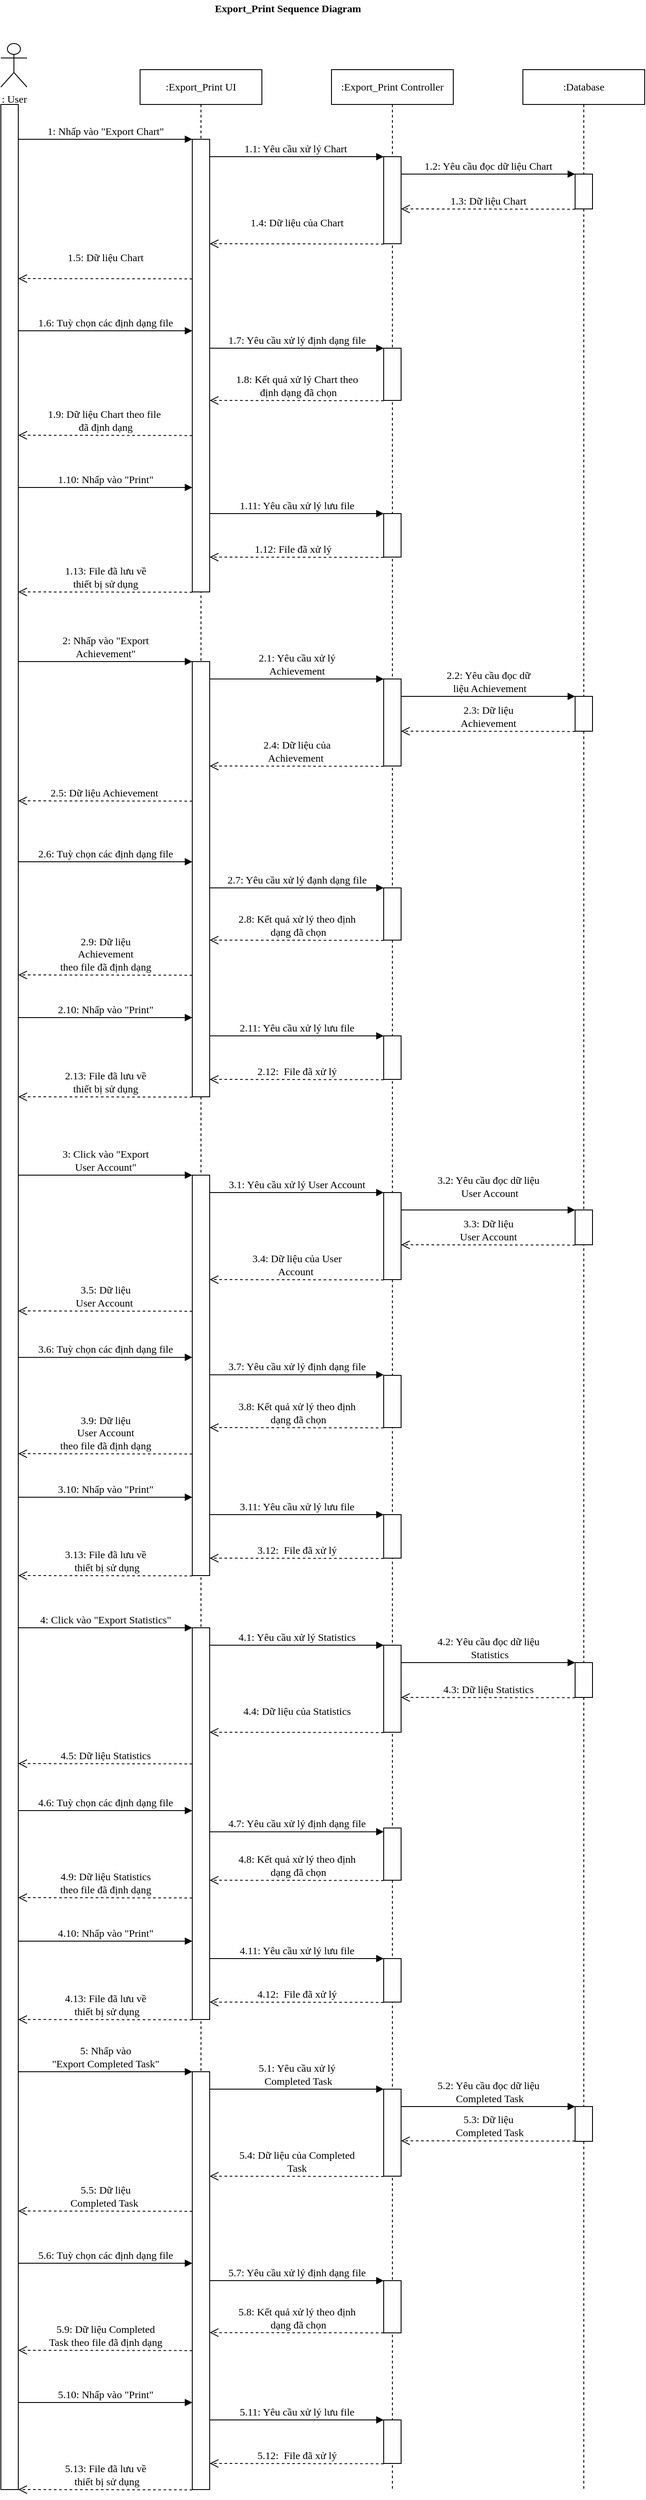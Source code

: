 <mxfile version="13.10.4" type="device"><diagram id="uGGQkLUvB1aczcs-LY8W" name="Page-1"><mxGraphModel dx="738" dy="508" grid="1" gridSize="10" guides="1" tooltips="1" connect="1" arrows="1" fold="1" page="1" pageScale="1" pageWidth="827" pageHeight="1169" math="0" shadow="0"><root><mxCell id="0"/><mxCell id="1" parent="0"/><mxCell id="Gk3fSNOvzbXeXXvfIKhm-4" value=":Export_Print Controller" style="shape=umlLifeline;perimeter=lifelinePerimeter;whiteSpace=wrap;html=1;container=1;collapsible=0;recursiveResize=0;outlineConnect=0;fontFamily=Verdana;fontSize=12;" parent="1" vertex="1"><mxGeometry x="520" y="80" width="140" height="2780" as="geometry"/></mxCell><mxCell id="Gk3fSNOvzbXeXXvfIKhm-144" value="" style="html=1;points=[];perimeter=orthogonalPerimeter;fontFamily=Verdana;fontSize=12;" parent="Gk3fSNOvzbXeXXvfIKhm-4" vertex="1"><mxGeometry x="60" y="320" width="20" height="60" as="geometry"/></mxCell><mxCell id="Gk3fSNOvzbXeXXvfIKhm-149" value="" style="html=1;points=[];perimeter=orthogonalPerimeter;fontFamily=Verdana;fontSize=12;" parent="Gk3fSNOvzbXeXXvfIKhm-4" vertex="1"><mxGeometry x="60" y="510" width="20" height="50" as="geometry"/></mxCell><mxCell id="Gk3fSNOvzbXeXXvfIKhm-164" value="" style="html=1;points=[];perimeter=orthogonalPerimeter;fontFamily=Verdana;fontSize=12;" parent="Gk3fSNOvzbXeXXvfIKhm-4" vertex="1"><mxGeometry x="60" y="1110" width="20" height="50" as="geometry"/></mxCell><mxCell id="Gk3fSNOvzbXeXXvfIKhm-165" value="" style="html=1;points=[];perimeter=orthogonalPerimeter;fontFamily=Verdana;fontSize=12;" parent="Gk3fSNOvzbXeXXvfIKhm-4" vertex="1"><mxGeometry x="60" y="940" width="20" height="60" as="geometry"/></mxCell><mxCell id="Gk3fSNOvzbXeXXvfIKhm-167" value="" style="html=1;points=[];perimeter=orthogonalPerimeter;fontFamily=Verdana;fontSize=12;" parent="Gk3fSNOvzbXeXXvfIKhm-4" vertex="1"><mxGeometry x="60" y="1500" width="20" height="60" as="geometry"/></mxCell><mxCell id="Gk3fSNOvzbXeXXvfIKhm-175" value="" style="html=1;points=[];perimeter=orthogonalPerimeter;fontFamily=Verdana;fontSize=12;" parent="Gk3fSNOvzbXeXXvfIKhm-4" vertex="1"><mxGeometry x="60" y="1660" width="20" height="50" as="geometry"/></mxCell><mxCell id="Gk3fSNOvzbXeXXvfIKhm-181" value="" style="html=1;points=[];perimeter=orthogonalPerimeter;fontFamily=Verdana;fontSize=12;" parent="Gk3fSNOvzbXeXXvfIKhm-4" vertex="1"><mxGeometry x="60" y="2020" width="20" height="60" as="geometry"/></mxCell><mxCell id="Gk3fSNOvzbXeXXvfIKhm-186" value="" style="html=1;points=[];perimeter=orthogonalPerimeter;fontFamily=Verdana;fontSize=12;" parent="Gk3fSNOvzbXeXXvfIKhm-4" vertex="1"><mxGeometry x="60" y="2170" width="20" height="50" as="geometry"/></mxCell><mxCell id="Gk3fSNOvzbXeXXvfIKhm-193" value="" style="html=1;points=[];perimeter=orthogonalPerimeter;fontFamily=Verdana;fontSize=12;" parent="Gk3fSNOvzbXeXXvfIKhm-4" vertex="1"><mxGeometry x="60" y="2540" width="20" height="60" as="geometry"/></mxCell><mxCell id="Gk3fSNOvzbXeXXvfIKhm-198" value="" style="html=1;points=[];perimeter=orthogonalPerimeter;fontFamily=Verdana;fontSize=12;" parent="Gk3fSNOvzbXeXXvfIKhm-4" vertex="1"><mxGeometry x="60" y="2700" width="20" height="50" as="geometry"/></mxCell><mxCell id="Gk3fSNOvzbXeXXvfIKhm-15" value="" style="html=1;points=[];perimeter=orthogonalPerimeter;fontFamily=Verdana;fontSize=12;" parent="Gk3fSNOvzbXeXXvfIKhm-4" vertex="1"><mxGeometry x="60" y="100" width="20" height="100" as="geometry"/></mxCell><mxCell id="Gk3fSNOvzbXeXXvfIKhm-28" value="" style="html=1;points=[];perimeter=orthogonalPerimeter;fontFamily=Verdana;fontSize=12;" parent="Gk3fSNOvzbXeXXvfIKhm-4" vertex="1"><mxGeometry x="60" y="700" width="20" height="100" as="geometry"/></mxCell><mxCell id="Gk3fSNOvzbXeXXvfIKhm-106" value="" style="html=1;points=[];perimeter=orthogonalPerimeter;fontFamily=Verdana;fontSize=12;" parent="Gk3fSNOvzbXeXXvfIKhm-4" vertex="1"><mxGeometry x="60" y="1290" width="20" height="100" as="geometry"/></mxCell><mxCell id="Gk3fSNOvzbXeXXvfIKhm-116" value="" style="html=1;points=[];perimeter=orthogonalPerimeter;fontFamily=Verdana;fontSize=12;" parent="Gk3fSNOvzbXeXXvfIKhm-4" vertex="1"><mxGeometry x="60" y="1810" width="20" height="100" as="geometry"/></mxCell><mxCell id="Gk3fSNOvzbXeXXvfIKhm-126" value="" style="html=1;points=[];perimeter=orthogonalPerimeter;fontFamily=Verdana;fontSize=12;" parent="Gk3fSNOvzbXeXXvfIKhm-4" vertex="1"><mxGeometry x="60" y="2320" width="20" height="100" as="geometry"/></mxCell><mxCell id="Gk3fSNOvzbXeXXvfIKhm-5" value="" style="html=1;points=[];perimeter=orthogonalPerimeter;fontFamily=Verdana;fontSize=12;" parent="1" vertex="1"><mxGeometry x="140" y="120" width="20" height="2740" as="geometry"/></mxCell><mxCell id="Gk3fSNOvzbXeXXvfIKhm-6" value=": User" style="shape=umlActor;verticalLabelPosition=bottom;verticalAlign=top;html=1;fontFamily=Verdana;fontSize=12;" parent="1" vertex="1"><mxGeometry x="140" y="50" width="30" height="50" as="geometry"/></mxCell><mxCell id="Gk3fSNOvzbXeXXvfIKhm-7" value=":Export_Print UI" style="shape=umlLifeline;perimeter=lifelinePerimeter;whiteSpace=wrap;html=1;container=1;collapsible=0;recursiveResize=0;outlineConnect=0;fontFamily=Verdana;fontSize=12;" parent="1" vertex="1"><mxGeometry x="300" y="80" width="140" height="2780" as="geometry"/></mxCell><mxCell id="Gk3fSNOvzbXeXXvfIKhm-166" value="" style="group;fontFamily=Verdana;fontSize=12;" parent="Gk3fSNOvzbXeXXvfIKhm-7" vertex="1" connectable="0"><mxGeometry x="-150" y="2300" width="720" height="160" as="geometry"/></mxCell><mxCell id="Gk3fSNOvzbXeXXvfIKhm-119" value="5: Nhấp vào &lt;br style=&quot;font-size: 12px;&quot;&gt;&quot;Export Completed Task&quot;" style="html=1;verticalAlign=bottom;endArrow=block;fontFamily=Verdana;fontSize=12;" parent="Gk3fSNOvzbXeXXvfIKhm-166" edge="1"><mxGeometry x="10" width="80" as="geometry"><mxPoint x="10" as="sourcePoint"/><mxPoint x="210" as="targetPoint"/></mxGeometry></mxCell><mxCell id="Gk3fSNOvzbXeXXvfIKhm-120" value="5.1: Yêu cầu xử lý&lt;br style=&quot;font-size: 12px;&quot;&gt;&amp;nbsp;Completed Task" style="html=1;verticalAlign=bottom;endArrow=block;fontFamily=Verdana;fontSize=12;" parent="Gk3fSNOvzbXeXXvfIKhm-166" edge="1"><mxGeometry x="-10" width="80" as="geometry"><mxPoint x="230" y="20" as="sourcePoint"/><mxPoint x="430" y="20" as="targetPoint"/></mxGeometry></mxCell><mxCell id="Gk3fSNOvzbXeXXvfIKhm-121" value="5.2: Yêu cầu&amp;nbsp;đọc dữ liệu&lt;br style=&quot;font-size: 12px;&quot;&gt;&amp;nbsp;Completed Task" style="html=1;verticalAlign=bottom;endArrow=block;fontFamily=Verdana;fontSize=12;" parent="Gk3fSNOvzbXeXXvfIKhm-166" edge="1"><mxGeometry x="-30" width="80" as="geometry"><mxPoint x="450" y="40" as="sourcePoint"/><mxPoint x="650" y="40" as="targetPoint"/></mxGeometry></mxCell><mxCell id="Gk3fSNOvzbXeXXvfIKhm-122" value="5.3: Dữ liệu&lt;br style=&quot;font-size: 12px&quot;&gt;&amp;nbsp;Completed Task" style="html=1;verticalAlign=bottom;endArrow=open;dashed=1;endSize=8;fontFamily=Verdana;fontSize=12;" parent="Gk3fSNOvzbXeXXvfIKhm-166" edge="1"><mxGeometry x="-30" y="0.66" as="geometry"><mxPoint x="650" y="79.66" as="sourcePoint"/><mxPoint x="450" y="79.33" as="targetPoint"/><Array as="points"/></mxGeometry></mxCell><mxCell id="Gk3fSNOvzbXeXXvfIKhm-123" value="5.4: Dữ liệu của Completed&lt;br style=&quot;font-size: 12px&quot;&gt;&amp;nbsp;Task&amp;nbsp;" style="html=1;verticalAlign=bottom;endArrow=open;dashed=1;endSize=8;fontFamily=Verdana;fontSize=12;" parent="Gk3fSNOvzbXeXXvfIKhm-166" edge="1"><mxGeometry x="-10" as="geometry"><mxPoint x="430" y="120.33" as="sourcePoint"/><mxPoint x="230" y="120" as="targetPoint"/><Array as="points"/></mxGeometry></mxCell><mxCell id="Gk3fSNOvzbXeXXvfIKhm-124" value="5.5: Dữ liệu &lt;br style=&quot;font-size: 12px&quot;&gt;Completed Task&amp;nbsp;" style="html=1;verticalAlign=bottom;endArrow=open;dashed=1;endSize=8;fontFamily=Verdana;fontSize=12;" parent="Gk3fSNOvzbXeXXvfIKhm-166" edge="1"><mxGeometry x="10" y="7.283e-14" as="geometry"><mxPoint x="210" y="160.33" as="sourcePoint"/><mxPoint x="10" y="160.0" as="targetPoint"/><Array as="points"/></mxGeometry></mxCell><mxCell id="Gk3fSNOvzbXeXXvfIKhm-125" value="" style="html=1;points=[];perimeter=orthogonalPerimeter;fontFamily=Verdana;fontSize=12;" parent="Gk3fSNOvzbXeXXvfIKhm-7" vertex="1"><mxGeometry x="60" y="2300" width="20" height="480" as="geometry"/></mxCell><mxCell id="Gk3fSNOvzbXeXXvfIKhm-14" value="" style="html=1;points=[];perimeter=orthogonalPerimeter;fontFamily=Verdana;fontSize=12;" parent="Gk3fSNOvzbXeXXvfIKhm-7" vertex="1"><mxGeometry x="60" y="80" width="20" height="520" as="geometry"/></mxCell><mxCell id="Gk3fSNOvzbXeXXvfIKhm-27" value="" style="html=1;points=[];perimeter=orthogonalPerimeter;fontFamily=Verdana;fontSize=12;" parent="Gk3fSNOvzbXeXXvfIKhm-7" vertex="1"><mxGeometry x="60" y="680" width="20" height="500" as="geometry"/></mxCell><mxCell id="Gk3fSNOvzbXeXXvfIKhm-8" value=":Database" style="shape=umlLifeline;perimeter=lifelinePerimeter;whiteSpace=wrap;html=1;container=1;collapsible=0;recursiveResize=0;outlineConnect=0;fontFamily=Verdana;fontSize=12;" parent="1" vertex="1"><mxGeometry x="740" y="80" width="140" height="2780" as="geometry"/></mxCell><mxCell id="Gk3fSNOvzbXeXXvfIKhm-127" value="" style="html=1;points=[];perimeter=orthogonalPerimeter;fontFamily=Verdana;fontSize=12;" parent="Gk3fSNOvzbXeXXvfIKhm-8" vertex="1"><mxGeometry x="60" y="2340" width="20" height="40" as="geometry"/></mxCell><mxCell id="Gk3fSNOvzbXeXXvfIKhm-18" value="" style="html=1;points=[];perimeter=orthogonalPerimeter;fontFamily=Verdana;fontSize=12;" parent="Gk3fSNOvzbXeXXvfIKhm-8" vertex="1"><mxGeometry x="60" y="120" width="20" height="40" as="geometry"/></mxCell><mxCell id="Gk3fSNOvzbXeXXvfIKhm-31" value="" style="html=1;points=[];perimeter=orthogonalPerimeter;fontFamily=Verdana;fontSize=12;" parent="Gk3fSNOvzbXeXXvfIKhm-8" vertex="1"><mxGeometry x="60" y="720" width="20" height="40" as="geometry"/></mxCell><mxCell id="Gk3fSNOvzbXeXXvfIKhm-107" value="" style="html=1;points=[];perimeter=orthogonalPerimeter;fontFamily=Verdana;fontSize=12;" parent="Gk3fSNOvzbXeXXvfIKhm-8" vertex="1"><mxGeometry x="60" y="1310" width="20" height="40" as="geometry"/></mxCell><mxCell id="Gk3fSNOvzbXeXXvfIKhm-117" value="" style="html=1;points=[];perimeter=orthogonalPerimeter;fontFamily=Verdana;fontSize=12;" parent="Gk3fSNOvzbXeXXvfIKhm-8" vertex="1"><mxGeometry x="60" y="1830" width="20" height="40" as="geometry"/></mxCell><mxCell id="Gk3fSNOvzbXeXXvfIKhm-140" value="" style="group;fontFamily=Verdana;fontSize=12;" parent="1" vertex="1" connectable="0"><mxGeometry x="160" y="1870" width="720" height="470" as="geometry"/></mxCell><mxCell id="Gk3fSNOvzbXeXXvfIKhm-109" value="4: Click vào &quot;Export Statistics&quot;" style="html=1;verticalAlign=bottom;endArrow=block;fontFamily=Verdana;fontSize=12;" parent="Gk3fSNOvzbXeXXvfIKhm-140" edge="1"><mxGeometry width="80" as="geometry"><mxPoint as="sourcePoint"/><mxPoint x="200" as="targetPoint"/></mxGeometry></mxCell><mxCell id="Gk3fSNOvzbXeXXvfIKhm-110" value="4.1: Yêu cầu xử lý Statistics" style="html=1;verticalAlign=bottom;endArrow=block;fontFamily=Verdana;fontSize=12;" parent="Gk3fSNOvzbXeXXvfIKhm-140" edge="1"><mxGeometry x="-20" width="80" as="geometry"><mxPoint x="220" y="20" as="sourcePoint"/><mxPoint x="420" y="20" as="targetPoint"/></mxGeometry></mxCell><mxCell id="Gk3fSNOvzbXeXXvfIKhm-111" value="4.2: Yêu cầu&amp;nbsp;đọc dữ liệu&lt;br&gt;&amp;nbsp;Statistics" style="html=1;verticalAlign=bottom;endArrow=block;fontFamily=Verdana;fontSize=12;" parent="Gk3fSNOvzbXeXXvfIKhm-140" edge="1"><mxGeometry x="-40" width="80" as="geometry"><mxPoint x="440" y="40" as="sourcePoint"/><mxPoint x="640" y="40" as="targetPoint"/></mxGeometry></mxCell><mxCell id="Gk3fSNOvzbXeXXvfIKhm-112" value="4.3: Dữ liệu Statistics" style="html=1;verticalAlign=bottom;endArrow=open;dashed=1;endSize=8;fontFamily=Verdana;fontSize=12;" parent="Gk3fSNOvzbXeXXvfIKhm-140" edge="1"><mxGeometry x="-40" y="1.33" as="geometry"><mxPoint x="640" y="80.33" as="sourcePoint"/><mxPoint x="440" y="80.0" as="targetPoint"/><Array as="points"/></mxGeometry></mxCell><mxCell id="Gk3fSNOvzbXeXXvfIKhm-113" value="4.4: Dữ liệu của Statistics&lt;br style=&quot;font-size: 12px&quot;&gt;&amp;nbsp;" style="html=1;verticalAlign=bottom;endArrow=open;dashed=1;endSize=8;fontFamily=Verdana;fontSize=12;" parent="Gk3fSNOvzbXeXXvfIKhm-140" edge="1"><mxGeometry x="-20" as="geometry"><mxPoint x="420" y="120.33" as="sourcePoint"/><mxPoint x="220" y="120" as="targetPoint"/><Array as="points"/></mxGeometry></mxCell><mxCell id="Gk3fSNOvzbXeXXvfIKhm-114" value="4.5: Dữ liệu Statistics" style="html=1;verticalAlign=bottom;endArrow=open;dashed=1;endSize=8;fontFamily=Verdana;fontSize=12;" parent="Gk3fSNOvzbXeXXvfIKhm-140" edge="1"><mxGeometry y="-4" as="geometry"><mxPoint x="200" y="156.33" as="sourcePoint"/><mxPoint y="156" as="targetPoint"/><Array as="points"/></mxGeometry></mxCell><mxCell id="Gk3fSNOvzbXeXXvfIKhm-115" value="" style="html=1;points=[];perimeter=orthogonalPerimeter;fontFamily=Verdana;fontSize=12;" parent="Gk3fSNOvzbXeXXvfIKhm-140" vertex="1"><mxGeometry x="200" width="20" height="450" as="geometry"/></mxCell><mxCell id="Gk3fSNOvzbXeXXvfIKhm-180" value="4.7: Yêu cầu xử lý&amp;nbsp;định dạng file" style="html=1;verticalAlign=bottom;endArrow=block;fontFamily=Verdana;fontSize=12;" parent="Gk3fSNOvzbXeXXvfIKhm-140" edge="1"><mxGeometry x="-180" y="-1135.67" width="80" as="geometry"><mxPoint x="220" y="234.33" as="sourcePoint"/><mxPoint x="420" y="234.33" as="targetPoint"/></mxGeometry></mxCell><mxCell id="Gk3fSNOvzbXeXXvfIKhm-182" value="4.8: Kết quả xử lý theo&amp;nbsp;định&lt;br style=&quot;font-size: 12px;&quot;&gt;&amp;nbsp;dạng&amp;nbsp;đã chọn" style="html=1;verticalAlign=bottom;endArrow=open;dashed=1;endSize=8;fontFamily=Verdana;fontSize=12;" parent="Gk3fSNOvzbXeXXvfIKhm-140" edge="1"><mxGeometry x="-180" y="-1180" as="geometry"><mxPoint x="420" y="290.33" as="sourcePoint"/><mxPoint x="220" y="290" as="targetPoint"/><Array as="points"/></mxGeometry></mxCell><mxCell id="Gk3fSNOvzbXeXXvfIKhm-183" value="4.9: Dữ liệu Statistics&lt;br style=&quot;font-size: 12px&quot;&gt;&amp;nbsp;theo file&amp;nbsp;đã&amp;nbsp;định dạng&amp;nbsp;" style="html=1;verticalAlign=bottom;endArrow=open;dashed=1;endSize=8;fontFamily=Verdana;fontSize=12;" parent="Gk3fSNOvzbXeXXvfIKhm-140" edge="1"><mxGeometry x="-160" y="-1200" as="geometry"><mxPoint x="200" y="310.33" as="sourcePoint"/><mxPoint y="310" as="targetPoint"/><Array as="points"/></mxGeometry></mxCell><mxCell id="Gk3fSNOvzbXeXXvfIKhm-184" value="4.10: Nhấp vào &quot;Print&quot;" style="html=1;verticalAlign=bottom;endArrow=block;fontFamily=Verdana;fontSize=12;" parent="Gk3fSNOvzbXeXXvfIKhm-140" edge="1"><mxGeometry x="-160" y="-990" width="80" as="geometry"><mxPoint y="360" as="sourcePoint"/><mxPoint x="200" y="360" as="targetPoint"/></mxGeometry></mxCell><mxCell id="Gk3fSNOvzbXeXXvfIKhm-185" value="4.11: Yêu cầu xử lý lưu file" style="html=1;verticalAlign=bottom;endArrow=block;fontFamily=Verdana;fontSize=12;" parent="Gk3fSNOvzbXeXXvfIKhm-140" edge="1"><mxGeometry x="-340" y="-1750" width="80" as="geometry"><mxPoint x="220" y="380" as="sourcePoint"/><mxPoint x="420" y="380" as="targetPoint"/></mxGeometry></mxCell><mxCell id="Gk3fSNOvzbXeXXvfIKhm-187" value="4.12:&amp;nbsp; File&amp;nbsp;đã xử lý" style="html=1;verticalAlign=bottom;endArrow=open;dashed=1;endSize=8;fontFamily=Verdana;fontSize=12;" parent="Gk3fSNOvzbXeXXvfIKhm-140" edge="1"><mxGeometry x="-340" y="-1800.0" as="geometry"><mxPoint x="420" y="430.33" as="sourcePoint"/><mxPoint x="220" y="430" as="targetPoint"/><Array as="points"/></mxGeometry></mxCell><mxCell id="Gk3fSNOvzbXeXXvfIKhm-188" value="4.13: File&amp;nbsp;đã lưu về&lt;br style=&quot;font-size: 12px;&quot;&gt;&amp;nbsp;thiết bị sử dụng" style="html=1;verticalAlign=bottom;endArrow=open;dashed=1;endSize=8;fontFamily=Verdana;fontSize=12;" parent="Gk3fSNOvzbXeXXvfIKhm-140" edge="1"><mxGeometry x="-160" y="-1060" as="geometry"><mxPoint x="200" y="450.33" as="sourcePoint"/><mxPoint y="450" as="targetPoint"/><Array as="points"/></mxGeometry></mxCell><mxCell id="Gk3fSNOvzbXeXXvfIKhm-141" value="" style="group;fontFamily=Verdana;fontSize=12;" parent="1" vertex="1" connectable="0"><mxGeometry x="160" y="1350" width="720" height="530" as="geometry"/></mxCell><mxCell id="Gk3fSNOvzbXeXXvfIKhm-99" value="3: Click vào &quot;Export &lt;br&gt;User Account&quot;" style="html=1;verticalAlign=bottom;endArrow=block;fontFamily=Verdana;fontSize=12;" parent="Gk3fSNOvzbXeXXvfIKhm-141" edge="1"><mxGeometry width="80" as="geometry"><mxPoint as="sourcePoint"/><mxPoint x="200" as="targetPoint"/></mxGeometry></mxCell><mxCell id="Gk3fSNOvzbXeXXvfIKhm-100" value="3.1: Yêu cầu xử lý User Account" style="html=1;verticalAlign=bottom;endArrow=block;fontFamily=Verdana;fontSize=12;" parent="Gk3fSNOvzbXeXXvfIKhm-141" edge="1"><mxGeometry x="-20" width="80" as="geometry"><mxPoint x="220" y="20" as="sourcePoint"/><mxPoint x="420" y="20" as="targetPoint"/></mxGeometry></mxCell><mxCell id="Gk3fSNOvzbXeXXvfIKhm-101" value="3.2: Yêu cầu&amp;nbsp;đọc dữ liệu&lt;br style=&quot;font-size: 12px;&quot;&gt;&amp;nbsp;User Account" style="html=1;verticalAlign=bottom;endArrow=block;fontFamily=Verdana;fontSize=12;" parent="Gk3fSNOvzbXeXXvfIKhm-141" edge="1"><mxGeometry width="80" as="geometry"><mxPoint x="440" y="40" as="sourcePoint"/><mxPoint x="640" y="40" as="targetPoint"/><mxPoint y="-10" as="offset"/></mxGeometry></mxCell><mxCell id="Gk3fSNOvzbXeXXvfIKhm-102" value="3.3: Dữ liệu &lt;br&gt;User Account" style="html=1;verticalAlign=bottom;endArrow=open;dashed=1;endSize=8;fontFamily=Verdana;fontSize=12;" parent="Gk3fSNOvzbXeXXvfIKhm-141" edge="1"><mxGeometry x="-40" y="1.33" as="geometry"><mxPoint x="640" y="80.33" as="sourcePoint"/><mxPoint x="440" y="80.0" as="targetPoint"/><Array as="points"/></mxGeometry></mxCell><mxCell id="Gk3fSNOvzbXeXXvfIKhm-103" value="3.4: Dữ liệu của User &lt;br&gt;Account&amp;nbsp;" style="html=1;verticalAlign=bottom;endArrow=open;dashed=1;endSize=8;fontFamily=Verdana;fontSize=12;" parent="Gk3fSNOvzbXeXXvfIKhm-141" edge="1"><mxGeometry x="-20" as="geometry"><mxPoint x="420" y="120.33" as="sourcePoint"/><mxPoint x="220" y="120" as="targetPoint"/><Array as="points"/></mxGeometry></mxCell><mxCell id="Gk3fSNOvzbXeXXvfIKhm-104" value="3.5: Dữ liệu &lt;br&gt;User Account&amp;nbsp;" style="html=1;verticalAlign=bottom;endArrow=open;dashed=1;endSize=8;fontFamily=Verdana;fontSize=12;" parent="Gk3fSNOvzbXeXXvfIKhm-141" edge="1"><mxGeometry y="-4" as="geometry"><mxPoint x="200" y="156.33" as="sourcePoint"/><mxPoint y="156" as="targetPoint"/><Array as="points"/></mxGeometry></mxCell><mxCell id="Gk3fSNOvzbXeXXvfIKhm-105" value="" style="html=1;points=[];perimeter=orthogonalPerimeter;fontFamily=Verdana;fontSize=12;" parent="Gk3fSNOvzbXeXXvfIKhm-141" vertex="1"><mxGeometry x="200" width="20" height="460" as="geometry"/></mxCell><mxCell id="Gk3fSNOvzbXeXXvfIKhm-169" value="3.9: Dữ liệu &lt;br&gt;User Account&lt;br style=&quot;font-size: 12px&quot;&gt;&amp;nbsp;theo file&amp;nbsp;đã&amp;nbsp;định dạng&amp;nbsp;" style="html=1;verticalAlign=bottom;endArrow=open;dashed=1;endSize=8;fontFamily=Verdana;fontSize=12;" parent="Gk3fSNOvzbXeXXvfIKhm-141" edge="1"><mxGeometry y="160" as="geometry"><mxPoint x="200" y="320.33" as="sourcePoint"/><mxPoint y="320" as="targetPoint"/><Array as="points"/></mxGeometry></mxCell><mxCell id="Gk3fSNOvzbXeXXvfIKhm-170" value="3.7: Yêu cầu xử lý&amp;nbsp;định dạng file" style="html=1;verticalAlign=bottom;endArrow=block;fontFamily=Verdana;fontSize=12;" parent="Gk3fSNOvzbXeXXvfIKhm-141" edge="1"><mxGeometry x="-20" y="209.33" width="80" as="geometry"><mxPoint x="220" y="229.33" as="sourcePoint"/><mxPoint x="420" y="229.33" as="targetPoint"/></mxGeometry></mxCell><mxCell id="Gk3fSNOvzbXeXXvfIKhm-171" value="3.8: Kết quả xử lý theo&amp;nbsp;định&lt;br style=&quot;font-size: 12px;&quot;&gt;&amp;nbsp;dạng&amp;nbsp;đã chọn" style="html=1;verticalAlign=bottom;endArrow=open;dashed=1;endSize=8;fontFamily=Verdana;fontSize=12;" parent="Gk3fSNOvzbXeXXvfIKhm-141" edge="1"><mxGeometry x="-20" y="170" as="geometry"><mxPoint x="420" y="290.33" as="sourcePoint"/><mxPoint x="220" y="290" as="targetPoint"/><Array as="points"/></mxGeometry></mxCell><mxCell id="Gk3fSNOvzbXeXXvfIKhm-173" value="3.10: Nhấp vào &quot;Print&quot;" style="html=1;verticalAlign=bottom;endArrow=block;fontFamily=Verdana;fontSize=12;" parent="Gk3fSNOvzbXeXXvfIKhm-141" edge="1"><mxGeometry y="370" width="80" as="geometry"><mxPoint y="370" as="sourcePoint"/><mxPoint x="200" y="370" as="targetPoint"/></mxGeometry></mxCell><mxCell id="Gk3fSNOvzbXeXXvfIKhm-174" value="3.13: File&amp;nbsp;đã lưu về&lt;br style=&quot;font-size: 12px;&quot;&gt;&amp;nbsp;thiết bị sử dụng" style="html=1;verticalAlign=bottom;endArrow=open;dashed=1;endSize=8;fontFamily=Verdana;fontSize=12;" parent="Gk3fSNOvzbXeXXvfIKhm-141" edge="1"><mxGeometry y="300" as="geometry"><mxPoint x="200" y="460.33" as="sourcePoint"/><mxPoint y="460" as="targetPoint"/><Array as="points"/></mxGeometry></mxCell><mxCell id="Gk3fSNOvzbXeXXvfIKhm-176" value="3.11: Yêu cầu xử lý lưu file" style="html=1;verticalAlign=bottom;endArrow=block;fontFamily=Verdana;fontSize=12;" parent="Gk3fSNOvzbXeXXvfIKhm-141" edge="1"><mxGeometry x="-180" y="-390" width="80" as="geometry"><mxPoint x="220" y="390" as="sourcePoint"/><mxPoint x="420" y="390" as="targetPoint"/></mxGeometry></mxCell><mxCell id="Gk3fSNOvzbXeXXvfIKhm-177" value="3.12:&amp;nbsp; File&amp;nbsp;đã xử lý" style="html=1;verticalAlign=bottom;endArrow=open;dashed=1;endSize=8;fontFamily=Verdana;fontSize=12;" parent="Gk3fSNOvzbXeXXvfIKhm-141" edge="1"><mxGeometry x="-180" y="-440.0" as="geometry"><mxPoint x="420" y="440.33" as="sourcePoint"/><mxPoint x="220" y="440" as="targetPoint"/><Array as="points"/></mxGeometry></mxCell><mxCell id="Gk3fSNOvzbXeXXvfIKhm-142" value="" style="group;fontFamily=Verdana;fontSize=12;" parent="1" vertex="1" connectable="0"><mxGeometry x="160" y="760" width="720" height="500" as="geometry"/></mxCell><mxCell id="Gk3fSNOvzbXeXXvfIKhm-29" value="2: Nhấp vào &quot;Export &lt;br&gt;Achievement&quot;" style="html=1;verticalAlign=bottom;endArrow=block;fontFamily=Verdana;fontSize=12;" parent="Gk3fSNOvzbXeXXvfIKhm-142" edge="1"><mxGeometry width="80" relative="1" as="geometry"><mxPoint as="sourcePoint"/><mxPoint x="200" as="targetPoint"/></mxGeometry></mxCell><mxCell id="Gk3fSNOvzbXeXXvfIKhm-30" value="2.1: Yêu cầu xử lý &lt;br&gt;Achievement" style="html=1;verticalAlign=bottom;endArrow=block;fontFamily=Verdana;fontSize=12;" parent="Gk3fSNOvzbXeXXvfIKhm-142" edge="1"><mxGeometry width="80" relative="1" as="geometry"><mxPoint x="220" y="20" as="sourcePoint"/><mxPoint x="420" y="20" as="targetPoint"/></mxGeometry></mxCell><mxCell id="Gk3fSNOvzbXeXXvfIKhm-32" value="2.2: Yêu cầu&amp;nbsp;đọc dữ&lt;br style=&quot;font-size: 12px;&quot;&gt;&amp;nbsp;liệu Achievement" style="html=1;verticalAlign=bottom;endArrow=block;fontFamily=Verdana;fontSize=12;" parent="Gk3fSNOvzbXeXXvfIKhm-142" edge="1"><mxGeometry width="80" relative="1" as="geometry"><mxPoint x="440" y="40" as="sourcePoint"/><mxPoint x="640" y="40" as="targetPoint"/></mxGeometry></mxCell><mxCell id="Gk3fSNOvzbXeXXvfIKhm-33" value="2.3: Dữ liệu &lt;br&gt;Achievement" style="html=1;verticalAlign=bottom;endArrow=open;dashed=1;endSize=8;fontFamily=Verdana;fontSize=12;" parent="Gk3fSNOvzbXeXXvfIKhm-142" edge="1"><mxGeometry relative="1" as="geometry"><mxPoint x="640" y="80.33" as="sourcePoint"/><mxPoint x="440" y="80.0" as="targetPoint"/><Array as="points"/></mxGeometry></mxCell><mxCell id="Gk3fSNOvzbXeXXvfIKhm-34" value="2.4: Dữ liệu của &lt;br&gt;Achievement&amp;nbsp;" style="html=1;verticalAlign=bottom;endArrow=open;dashed=1;endSize=8;fontFamily=Verdana;fontSize=12;" parent="Gk3fSNOvzbXeXXvfIKhm-142" edge="1"><mxGeometry relative="1" as="geometry"><mxPoint x="420" y="120.33" as="sourcePoint"/><mxPoint x="220" y="120.0" as="targetPoint"/><Array as="points"/></mxGeometry></mxCell><mxCell id="Gk3fSNOvzbXeXXvfIKhm-35" value="2.5: Dữ liệu Achievement&amp;nbsp;" style="html=1;verticalAlign=bottom;endArrow=open;dashed=1;endSize=8;fontFamily=Verdana;fontSize=12;" parent="Gk3fSNOvzbXeXXvfIKhm-142" edge="1"><mxGeometry relative="1" as="geometry"><mxPoint x="200" y="160.33" as="sourcePoint"/><mxPoint y="160.0" as="targetPoint"/><Array as="points"/></mxGeometry></mxCell><mxCell id="Gk3fSNOvzbXeXXvfIKhm-161" value="2.11: Yêu cầu xử lý lưu file" style="html=1;verticalAlign=bottom;endArrow=block;fontFamily=Verdana;fontSize=12;" parent="Gk3fSNOvzbXeXXvfIKhm-142" edge="1"><mxGeometry x="-20" y="410" width="80" as="geometry"><mxPoint x="220" y="430" as="sourcePoint"/><mxPoint x="420" y="430" as="targetPoint"/></mxGeometry></mxCell><mxCell id="Gk3fSNOvzbXeXXvfIKhm-163" value="2.12:&amp;nbsp; File&amp;nbsp;đã xử lý" style="html=1;verticalAlign=bottom;endArrow=open;dashed=1;endSize=8;fontFamily=Verdana;fontSize=12;" parent="Gk3fSNOvzbXeXXvfIKhm-142" edge="1"><mxGeometry x="-20" y="360" as="geometry"><mxPoint x="420" y="480.33" as="sourcePoint"/><mxPoint x="220" y="480" as="targetPoint"/><Array as="points"/></mxGeometry></mxCell><mxCell id="Gk3fSNOvzbXeXXvfIKhm-154" value="2.7: Yêu cầu xử lý&amp;nbsp;đạnh dạng file" style="html=1;verticalAlign=bottom;endArrow=block;fontFamily=Verdana;fontSize=12;" parent="Gk3fSNOvzbXeXXvfIKhm-142" edge="1"><mxGeometry x="-20" y="240" width="80" as="geometry"><mxPoint x="220" y="260" as="sourcePoint"/><mxPoint x="420" y="260" as="targetPoint"/></mxGeometry></mxCell><mxCell id="Gk3fSNOvzbXeXXvfIKhm-157" value="2.8: Kết quả xử lý theo&amp;nbsp;định&lt;br style=&quot;font-size: 12px;&quot;&gt;&amp;nbsp;dạng&amp;nbsp;đã chọn" style="html=1;verticalAlign=bottom;endArrow=open;dashed=1;endSize=8;fontFamily=Verdana;fontSize=12;" parent="Gk3fSNOvzbXeXXvfIKhm-142" edge="1"><mxGeometry x="-20" y="200.0" as="geometry"><mxPoint x="420" y="320.33" as="sourcePoint"/><mxPoint x="220" y="320" as="targetPoint"/><Array as="points"/></mxGeometry></mxCell><mxCell id="Gk3fSNOvzbXeXXvfIKhm-11" value="1: Nhấp vào &quot;Export Chart&quot;" style="html=1;verticalAlign=bottom;endArrow=block;fontFamily=Verdana;fontSize=12;" parent="1" edge="1"><mxGeometry x="160" y="160" width="80" as="geometry"><mxPoint x="160" y="160" as="sourcePoint"/><mxPoint x="360" y="160" as="targetPoint"/></mxGeometry></mxCell><mxCell id="Gk3fSNOvzbXeXXvfIKhm-16" value="1.1: Yêu cầu xử lý Chart&amp;nbsp;" style="html=1;verticalAlign=bottom;endArrow=block;fontFamily=Verdana;fontSize=12;" parent="1" edge="1"><mxGeometry x="140" y="160" width="80" as="geometry"><mxPoint x="380" y="180" as="sourcePoint"/><mxPoint x="580" y="180" as="targetPoint"/></mxGeometry></mxCell><mxCell id="Gk3fSNOvzbXeXXvfIKhm-17" value="1.2: Yêu cầu&amp;nbsp;đọc dữ liệu Chart" style="html=1;verticalAlign=bottom;endArrow=block;fontFamily=Verdana;fontSize=12;" parent="1" edge="1"><mxGeometry x="120" y="160" width="80" as="geometry"><mxPoint x="600" y="200" as="sourcePoint"/><mxPoint x="800" y="200" as="targetPoint"/></mxGeometry></mxCell><mxCell id="Gk3fSNOvzbXeXXvfIKhm-21" value="1.3: Dữ liệu Chart" style="html=1;verticalAlign=bottom;endArrow=open;dashed=1;endSize=8;fontFamily=Verdana;fontSize=12;" parent="1" edge="1"><mxGeometry x="120" y="161.33" as="geometry"><mxPoint x="800" y="240.33" as="sourcePoint"/><mxPoint x="600" y="240.0" as="targetPoint"/><Array as="points"/></mxGeometry></mxCell><mxCell id="Gk3fSNOvzbXeXXvfIKhm-25" value="1.4: Dữ liệu của Chart&lt;br style=&quot;font-size: 12px&quot;&gt;&amp;nbsp;" style="html=1;verticalAlign=bottom;endArrow=open;dashed=1;endSize=8;fontFamily=Verdana;fontSize=12;" parent="1" edge="1"><mxGeometry x="140" y="160" as="geometry"><mxPoint x="580" y="280.33" as="sourcePoint"/><mxPoint x="380" y="280.0" as="targetPoint"/><Array as="points"/></mxGeometry></mxCell><mxCell id="Gk3fSNOvzbXeXXvfIKhm-26" value="1.5: Dữ liệu Chart&lt;br&gt;&amp;nbsp;" style="html=1;verticalAlign=bottom;endArrow=open;dashed=1;endSize=8;fontFamily=Verdana;fontSize=12;" parent="1" edge="1"><mxGeometry x="160" y="160" as="geometry"><mxPoint x="360" y="320.33" as="sourcePoint"/><mxPoint x="160" y="320.0" as="targetPoint"/><Array as="points"/></mxGeometry></mxCell><mxCell id="Gk3fSNOvzbXeXXvfIKhm-143" value="1.6: Tuỳ chọn các&amp;nbsp;định dạng file" style="html=1;verticalAlign=bottom;endArrow=block;fontFamily=Verdana;fontSize=12;" parent="1" edge="1"><mxGeometry x="160" y="380" width="80" as="geometry"><mxPoint x="160" y="380" as="sourcePoint"/><mxPoint x="360" y="380" as="targetPoint"/></mxGeometry></mxCell><mxCell id="Gk3fSNOvzbXeXXvfIKhm-145" value="1.7: Yêu cầu xử lý&amp;nbsp;định dạng file" style="html=1;verticalAlign=bottom;endArrow=block;fontFamily=Verdana;fontSize=12;" parent="1" edge="1"><mxGeometry x="140" y="380" width="80" as="geometry"><mxPoint x="380" y="400" as="sourcePoint"/><mxPoint x="580" y="400" as="targetPoint"/></mxGeometry></mxCell><mxCell id="Gk3fSNOvzbXeXXvfIKhm-146" value="1.8: Kết quả xử lý Chart theo&lt;br&gt;&amp;nbsp;định dạng&amp;nbsp;đã chọn" style="html=1;verticalAlign=bottom;endArrow=open;dashed=1;endSize=8;fontFamily=Verdana;fontSize=12;" parent="1" edge="1"><mxGeometry x="140" y="340.0" as="geometry"><mxPoint x="580" y="460.33" as="sourcePoint"/><mxPoint x="380" y="460.0" as="targetPoint"/><Array as="points"/></mxGeometry></mxCell><mxCell id="Gk3fSNOvzbXeXXvfIKhm-147" value="1.9: Dữ liệu Chart theo file&amp;nbsp;&lt;br&gt;đã&amp;nbsp;định dạng" style="html=1;verticalAlign=bottom;endArrow=open;dashed=1;endSize=8;fontFamily=Verdana;fontSize=12;" parent="1" edge="1"><mxGeometry x="160" y="340.0" as="geometry"><mxPoint x="360" y="500.33" as="sourcePoint"/><mxPoint x="160" y="500.0" as="targetPoint"/><Array as="points"/></mxGeometry></mxCell><mxCell id="Gk3fSNOvzbXeXXvfIKhm-148" value="1.10: Nhấp vào &quot;Print&quot;" style="html=1;verticalAlign=bottom;endArrow=block;fontFamily=Verdana;fontSize=12;" parent="1" edge="1"><mxGeometry x="160" y="560" width="80" as="geometry"><mxPoint x="160" y="560" as="sourcePoint"/><mxPoint x="360" y="560" as="targetPoint"/></mxGeometry></mxCell><mxCell id="Gk3fSNOvzbXeXXvfIKhm-150" value="1.11: Yêu cầu xử lý lưu file" style="html=1;verticalAlign=bottom;endArrow=block;fontFamily=Verdana;fontSize=12;" parent="1" edge="1"><mxGeometry x="140" y="570" width="80" as="geometry"><mxPoint x="380" y="590" as="sourcePoint"/><mxPoint x="580" y="590" as="targetPoint"/></mxGeometry></mxCell><mxCell id="Gk3fSNOvzbXeXXvfIKhm-151" value="1.12: File&amp;nbsp;đã xử lý&amp;nbsp; &amp;nbsp;" style="html=1;verticalAlign=bottom;endArrow=open;dashed=1;endSize=8;fontFamily=Verdana;fontSize=12;" parent="1" edge="1"><mxGeometry x="140" y="520.0" as="geometry"><mxPoint x="580" y="640.33" as="sourcePoint"/><mxPoint x="380" y="640.0" as="targetPoint"/><Array as="points"/></mxGeometry></mxCell><mxCell id="Gk3fSNOvzbXeXXvfIKhm-152" value="1.13: File&amp;nbsp;đã lưu về &lt;br style=&quot;font-size: 12px&quot;&gt;thiết bị sử dụng" style="html=1;verticalAlign=bottom;endArrow=open;dashed=1;endSize=8;fontFamily=Verdana;fontSize=12;" parent="1" edge="1"><mxGeometry x="160" y="520.0" as="geometry"><mxPoint x="360" y="680.33" as="sourcePoint"/><mxPoint x="160" y="680.0" as="targetPoint"/><Array as="points"/></mxGeometry></mxCell><mxCell id="Gk3fSNOvzbXeXXvfIKhm-153" value="2.6: Tuỳ chọn các&amp;nbsp;định dạng file" style="html=1;verticalAlign=bottom;endArrow=block;fontFamily=Verdana;fontSize=12;" parent="1" edge="1"><mxGeometry x="160" y="990" width="80" as="geometry"><mxPoint x="160" y="990" as="sourcePoint"/><mxPoint x="360" y="990" as="targetPoint"/></mxGeometry></mxCell><mxCell id="Gk3fSNOvzbXeXXvfIKhm-158" value="2.9: Dữ liệu &lt;br&gt;Achievement&lt;br style=&quot;font-size: 12px&quot;&gt;&amp;nbsp;theo file&amp;nbsp;đã&amp;nbsp;định dạng&amp;nbsp;" style="html=1;verticalAlign=bottom;endArrow=open;dashed=1;endSize=8;fontFamily=Verdana;fontSize=12;" parent="1" edge="1"><mxGeometry x="160" y="960.0" as="geometry"><mxPoint x="360" y="1120.33" as="sourcePoint"/><mxPoint x="160" y="1120" as="targetPoint"/><Array as="points"/></mxGeometry></mxCell><mxCell id="Gk3fSNOvzbXeXXvfIKhm-159" value="2.10: Nhấp vào &quot;Print&quot;" style="html=1;verticalAlign=bottom;endArrow=block;fontFamily=Verdana;fontSize=12;" parent="1" edge="1"><mxGeometry x="160" y="1169" width="80" as="geometry"><mxPoint x="160" y="1169" as="sourcePoint"/><mxPoint x="360" y="1169" as="targetPoint"/></mxGeometry></mxCell><mxCell id="Gk3fSNOvzbXeXXvfIKhm-160" value="2.13: File&amp;nbsp;đã lưu về &lt;br style=&quot;font-size: 12px;&quot;&gt;thiết bị sử dụng" style="html=1;verticalAlign=bottom;endArrow=open;dashed=1;endSize=8;fontFamily=Verdana;fontSize=12;" parent="1" edge="1"><mxGeometry x="160" y="1100" as="geometry"><mxPoint x="360" y="1260.33" as="sourcePoint"/><mxPoint x="160" y="1260" as="targetPoint"/><Array as="points"/></mxGeometry></mxCell><mxCell id="Gk3fSNOvzbXeXXvfIKhm-168" value="3.6: Tuỳ chọn các&amp;nbsp;định dạng file" style="html=1;verticalAlign=bottom;endArrow=block;fontFamily=Verdana;fontSize=12;" parent="1" edge="1"><mxGeometry x="160" y="1559.33" width="80" as="geometry"><mxPoint x="160" y="1559.33" as="sourcePoint"/><mxPoint x="360" y="1559.33" as="targetPoint"/></mxGeometry></mxCell><mxCell id="Gk3fSNOvzbXeXXvfIKhm-179" value="4.6: Tuỳ chọn các&amp;nbsp;định dạng file" style="html=1;verticalAlign=bottom;endArrow=block;fontFamily=Verdana;fontSize=12;" parent="1" edge="1"><mxGeometry x="160" y="2080" width="80" as="geometry"><mxPoint x="160" y="2080" as="sourcePoint"/><mxPoint x="360" y="2080" as="targetPoint"/></mxGeometry></mxCell><mxCell id="Gk3fSNOvzbXeXXvfIKhm-189" value="5.6: Tuỳ chọn các&amp;nbsp;định dạng file" style="html=1;verticalAlign=bottom;endArrow=block;fontFamily=Verdana;fontSize=12;" parent="1" edge="1"><mxGeometry x="160" y="2600" width="80" as="geometry"><mxPoint x="160" y="2600" as="sourcePoint"/><mxPoint x="360" y="2600" as="targetPoint"/></mxGeometry></mxCell><mxCell id="Gk3fSNOvzbXeXXvfIKhm-192" value="5.7: Yêu cầu xử lý&amp;nbsp;định dạng file" style="html=1;verticalAlign=bottom;endArrow=block;fontFamily=Verdana;fontSize=12;" parent="1" edge="1"><mxGeometry x="-180" y="-620" width="80" as="geometry"><mxPoint x="380" y="2620" as="sourcePoint"/><mxPoint x="580" y="2620" as="targetPoint"/></mxGeometry></mxCell><mxCell id="Gk3fSNOvzbXeXXvfIKhm-194" value="5.8: Kết quả xử lý theo&amp;nbsp;định&lt;br style=&quot;font-size: 12px;&quot;&gt;&amp;nbsp;dạng&amp;nbsp;đã chọn" style="html=1;verticalAlign=bottom;endArrow=open;dashed=1;endSize=8;fontFamily=Verdana;fontSize=12;" parent="1" edge="1"><mxGeometry x="-180" y="-660.33" as="geometry"><mxPoint x="580" y="2680" as="sourcePoint"/><mxPoint x="380" y="2679.67" as="targetPoint"/><Array as="points"/></mxGeometry></mxCell><mxCell id="Gk3fSNOvzbXeXXvfIKhm-195" value="5.9: Dữ liệu Completed&lt;br style=&quot;font-size: 12px&quot;&gt;&amp;nbsp;Task theo file&amp;nbsp;đã&amp;nbsp;định dạng&amp;nbsp;" style="html=1;verticalAlign=bottom;endArrow=open;dashed=1;endSize=8;fontFamily=Verdana;fontSize=12;" parent="1" edge="1"><mxGeometry x="-160" y="-680.0" as="geometry"><mxPoint x="360" y="2700.33" as="sourcePoint"/><mxPoint x="160" y="2700" as="targetPoint"/><Array as="points"/></mxGeometry></mxCell><mxCell id="Gk3fSNOvzbXeXXvfIKhm-196" value="5.10: Nhấp vào &quot;Print&quot;" style="html=1;verticalAlign=bottom;endArrow=block;fontFamily=Verdana;fontSize=12;" parent="1" edge="1"><mxGeometry x="-160" y="-460" width="80" as="geometry"><mxPoint x="160" y="2760" as="sourcePoint"/><mxPoint x="360" y="2760" as="targetPoint"/></mxGeometry></mxCell><mxCell id="Gk3fSNOvzbXeXXvfIKhm-197" value="5.11: Yêu cầu xử lý lưu file" style="html=1;verticalAlign=bottom;endArrow=block;fontFamily=Verdana;fontSize=12;" parent="1" edge="1"><mxGeometry x="-340" y="-1220" width="80" as="geometry"><mxPoint x="380" y="2780" as="sourcePoint"/><mxPoint x="580" y="2780" as="targetPoint"/></mxGeometry></mxCell><mxCell id="Gk3fSNOvzbXeXXvfIKhm-199" value="5.12:&amp;nbsp; File&amp;nbsp;đã xử lý" style="html=1;verticalAlign=bottom;endArrow=open;dashed=1;endSize=8;fontFamily=Verdana;fontSize=12;" parent="1" edge="1"><mxGeometry x="-340" y="-1270.0" as="geometry"><mxPoint x="580" y="2830.33" as="sourcePoint"/><mxPoint x="380" y="2830" as="targetPoint"/><Array as="points"/></mxGeometry></mxCell><mxCell id="Gk3fSNOvzbXeXXvfIKhm-200" value="5.13: File&amp;nbsp;đã lưu về&lt;br style=&quot;font-size: 12px;&quot;&gt;&amp;nbsp;thiết bị sử dụng" style="html=1;verticalAlign=bottom;endArrow=open;dashed=1;endSize=8;fontFamily=Verdana;fontSize=12;" parent="1" edge="1"><mxGeometry x="-160" y="-520.0" as="geometry"><mxPoint x="360" y="2860.33" as="sourcePoint"/><mxPoint x="160" y="2860" as="targetPoint"/><Array as="points"/></mxGeometry></mxCell><mxCell id="Gk3fSNOvzbXeXXvfIKhm-201" value="&lt;font style=&quot;font-size: 12px;&quot;&gt;&lt;b style=&quot;font-size: 12px;&quot;&gt;Export_Print Sequence Diagram&lt;/b&gt;&lt;/font&gt;" style="text;html=1;strokeColor=none;fillColor=none;align=center;verticalAlign=middle;whiteSpace=wrap;rounded=0;fontFamily=Verdana;fontSize=12;" parent="1" vertex="1"><mxGeometry x="290" width="360" height="20" as="geometry"/></mxCell></root></mxGraphModel></diagram></mxfile>